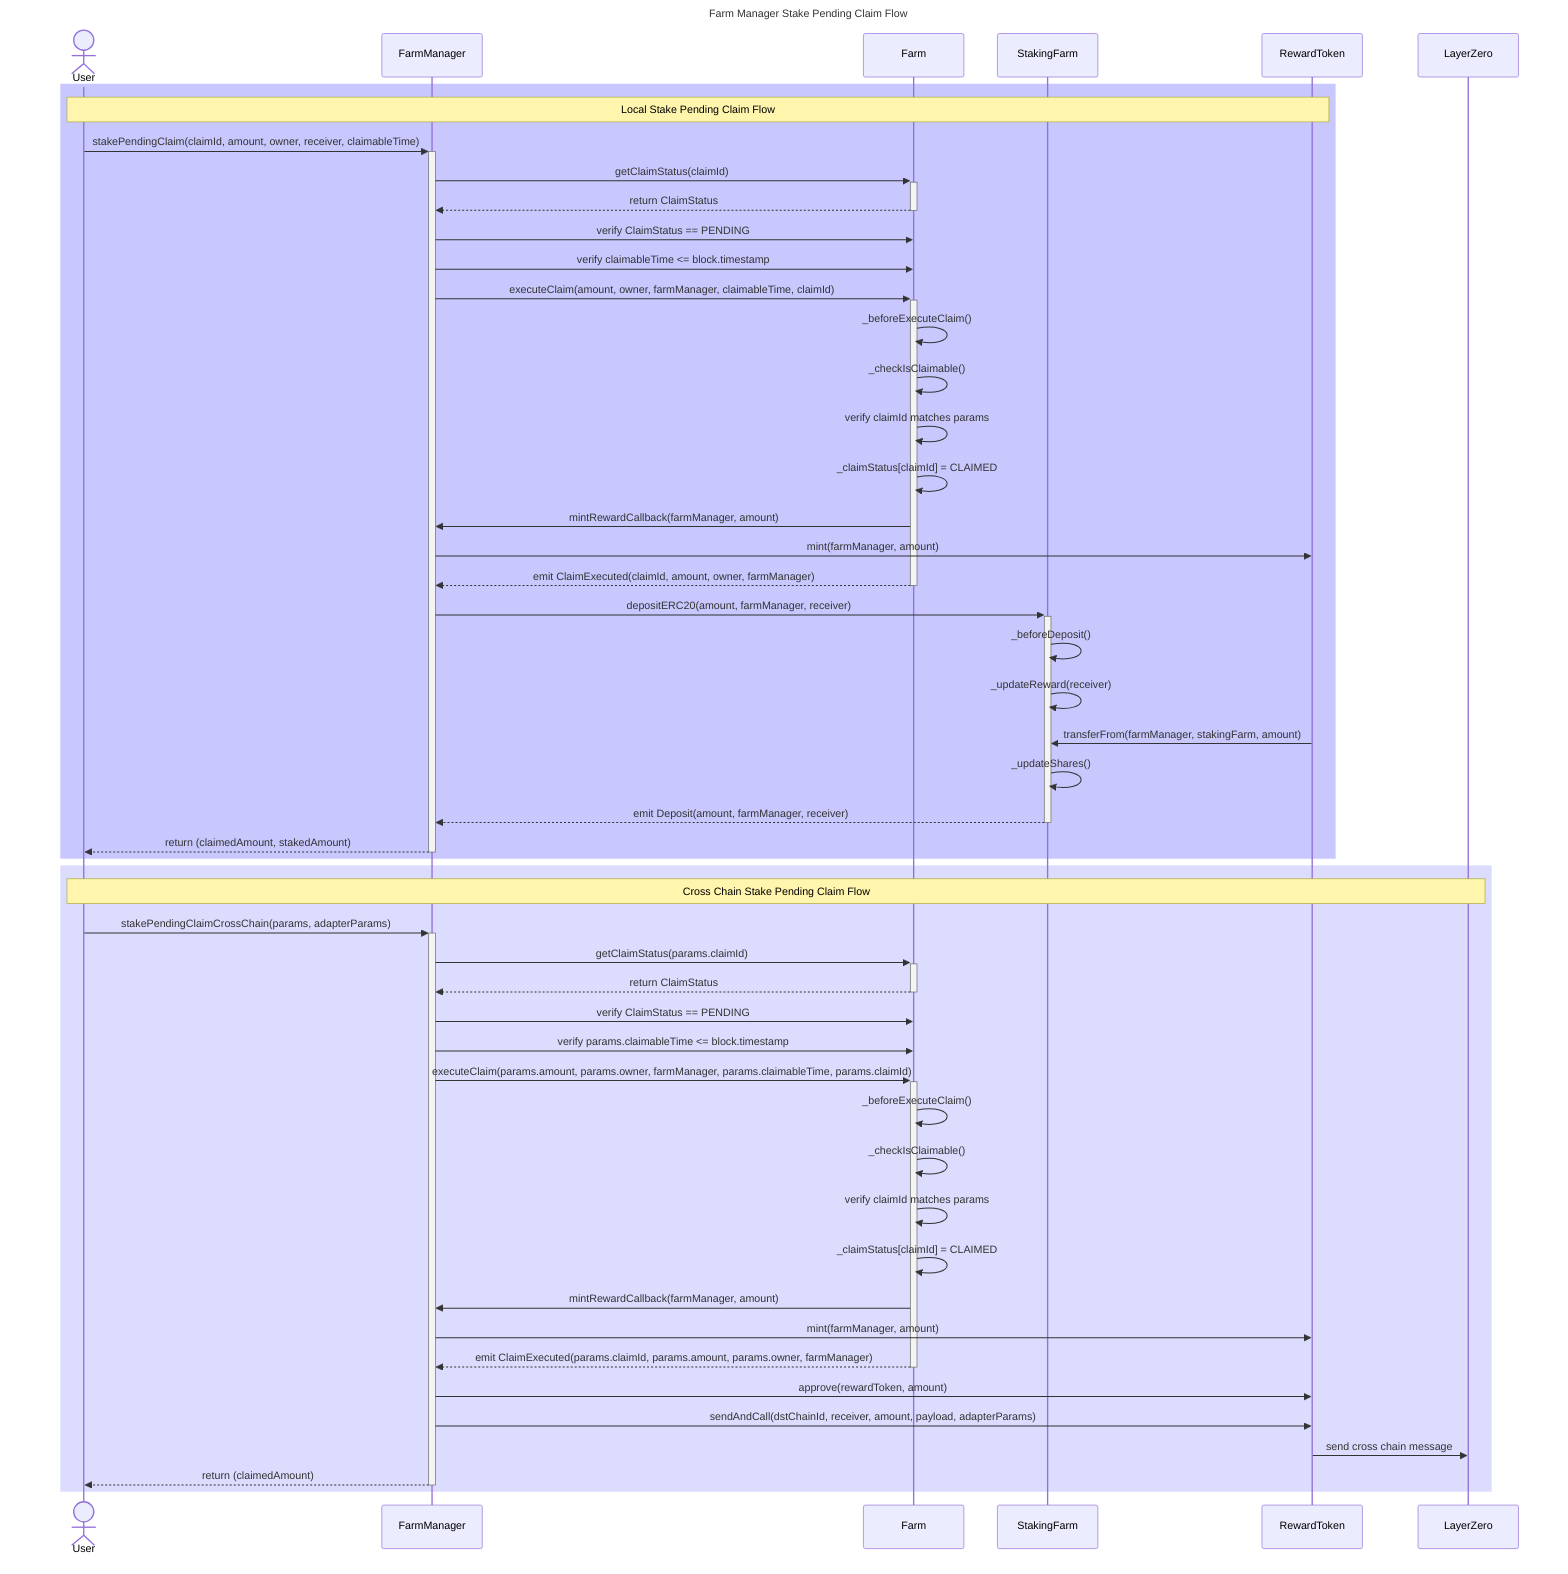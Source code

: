 sequenceDiagram
    title Farm Manager Stake Pending Claim Flow
    
    actor User
    participant FarmManager
    participant Farm
    participant StakingFarm
    participant RewardToken
    participant LayerZero

    %% Local Stake Pending Claim Flow
    rect rgb(200, 200, 255)
        Note over User,RewardToken: Local Stake Pending Claim Flow
        User->>+FarmManager: stakePendingClaim(claimId, amount, owner, receiver, claimableTime)
        
        %% Check and Update Claim Status
        FarmManager->>+Farm: getClaimStatus(claimId)
        Farm-->>-FarmManager: return ClaimStatus
        
        FarmManager->>Farm: verify ClaimStatus == PENDING
        FarmManager->>Farm: verify claimableTime <= block.timestamp
        
        %% Execute Claim to FarmManager
        FarmManager->>+Farm: executeClaim(amount, owner, farmManager, claimableTime, claimId)
        Farm->>Farm: _beforeExecuteClaim()
        Farm->>Farm: _checkIsClaimable()
        Farm->>Farm: verify claimId matches params
        Farm->>Farm: _claimStatus[claimId] = CLAIMED
        Farm->>FarmManager: mintRewardCallback(farmManager, amount)
        FarmManager->>RewardToken: mint(farmManager, amount)
        Farm-->>-FarmManager: emit ClaimExecuted(claimId, amount, owner, farmManager)
        
        %% Stake to StakingFarm
        FarmManager->>+StakingFarm: depositERC20(amount, farmManager, receiver)
        StakingFarm->>StakingFarm: _beforeDeposit()
        StakingFarm->>StakingFarm: _updateReward(receiver)
        RewardToken->>StakingFarm: transferFrom(farmManager, stakingFarm, amount)
        StakingFarm->>StakingFarm: _updateShares()
        StakingFarm-->>-FarmManager: emit Deposit(amount, farmManager, receiver)
        
        FarmManager-->>-User: return (claimedAmount, stakedAmount)
    end

    %% Cross Chain Stake Pending Claim Flow
    rect rgb(220, 220, 255)
        Note over User,LayerZero: Cross Chain Stake Pending Claim Flow
        User->>+FarmManager: stakePendingClaimCrossChain(params, adapterParams)
        
        %% Check and Update Claim Status
        FarmManager->>+Farm: getClaimStatus(params.claimId)
        Farm-->>-FarmManager: return ClaimStatus
        
        FarmManager->>Farm: verify ClaimStatus == PENDING
        FarmManager->>Farm: verify params.claimableTime <= block.timestamp
        
        %% Execute Claim to FarmManager
        FarmManager->>+Farm: executeClaim(params.amount, params.owner, farmManager, params.claimableTime, params.claimId)
        Farm->>Farm: _beforeExecuteClaim()
        Farm->>Farm: _checkIsClaimable()
        Farm->>Farm: verify claimId matches params
        Farm->>Farm: _claimStatus[claimId] = CLAIMED
        Farm->>FarmManager: mintRewardCallback(farmManager, amount)
        FarmManager->>RewardToken: mint(farmManager, amount)
        Farm-->>-FarmManager: emit ClaimExecuted(params.claimId, params.amount, params.owner, farmManager)
        
        %% Send Cross Chain Message
        FarmManager->>RewardToken: approve(rewardToken, amount)
        FarmManager->>RewardToken: sendAndCall(dstChainId, receiver, amount, payload, adapterParams)
        RewardToken->>LayerZero: send cross chain message
        
        FarmManager-->>-User: return (claimedAmount)
    end
